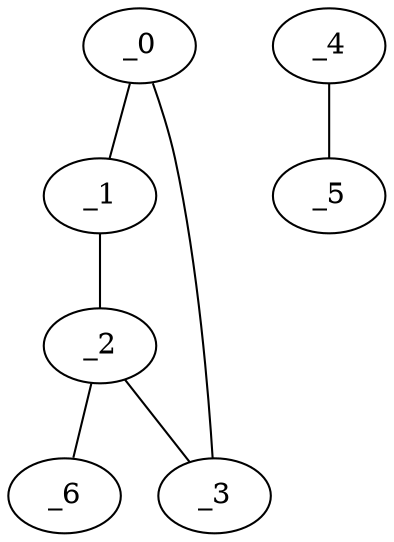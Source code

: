 graph EP1_0079 {
	_0	 [x="2.77253",
		y="2.87962"];
	_1	 [x="2.2475",
		y="0.776401"];
	_0 -- _1;
	_3	 [x="0.799162",
		y="2.82519"];
	_0 -- _3;
	_2	 [x="0.75",
		y="0.71"];
	_1 -- _2;
	_2 -- _3;
	_6	 [x="2.27621",
		y="2.66785"];
	_2 -- _6;
	_4	 [x="0.652047",
		y="1.72698"];
	_5	 [x="2.03293",
		y="1.52799"];
	_4 -- _5;
}
